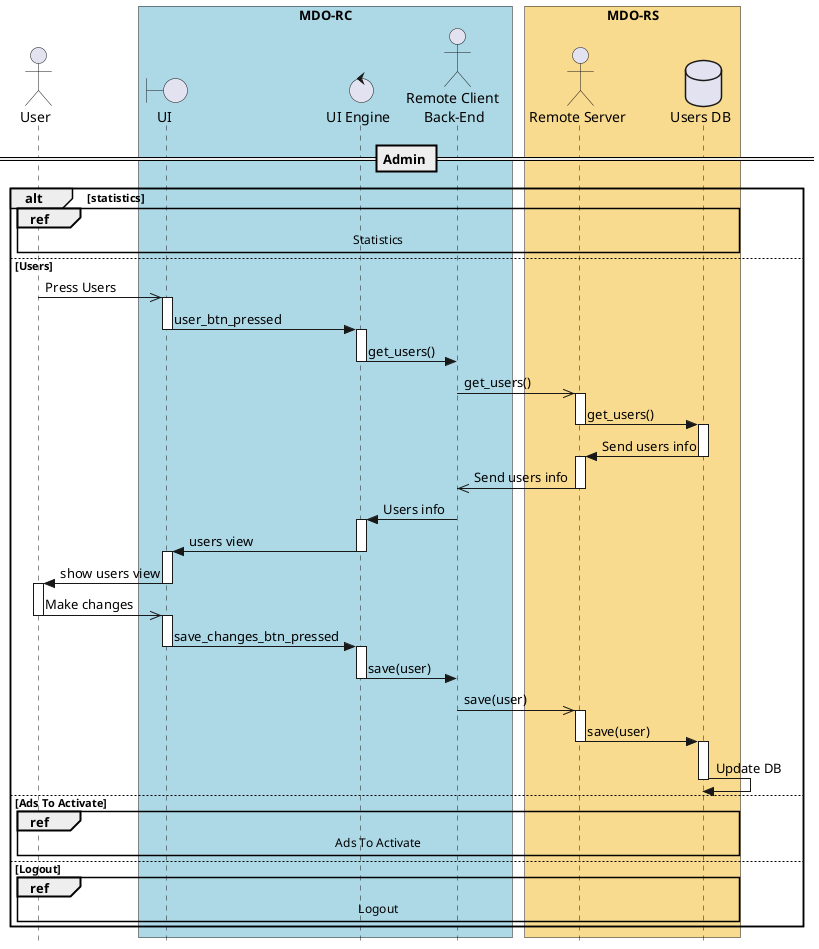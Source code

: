   @startuml
  ' ---------- SETUP ----------------
  ' strict uml style and hide footboxes
  skinparam style strictuml
  hide footbox
  ' for anchors and duration this may be required (uncomment)
  ' !pragma teoz true

  ' ---------- Declaring participants
  ' participant Participant as Foo
  
  actor User
  box "MDO-RC" #LightBlue
  boundary "UI" as UI
  control "UI Engine" as UIE
  actor "Remote Client \nBack-End" as RC
  endbox
  box "MDO-RS" #f9db8f
  actor "Remote Server" as RS
  database "Users DB" as UserDB
  endbox
  ' entity      Entity      as Foo4
  ' database    Database    as Foo5
  ' collections Collections as Foo6
  ' queue       Queue       as Foo7

  ' async message
  ' == Application start ==
  ' activate User
  ' User ->> UI: starts app 
  ' deactivate User
  ' activate UI
  ' UI -> User: Show Login view
  ' deactivate UI
''
  == Admin ==
  alt statistics
   ref over User, UI, UIE, RC, RS, UserDB : Statistics 
  else Users
   User ->> UI : Press Users
   deactivate User
   activate UI
   UI -> UIE : user_btn_pressed
   deactivate UI
   activate UIE
   UIE -> RC : get_users()
   deactivate UIE
   RC ->> RS : get_users()
   activate RS
   RS -> UserDB : get_users()
   deactivate RS
   activate UserDB
   UserDB -> RS : Send users info
   deactivate UserDB
   activate RS
   RS ->> RC : Send users info
   deactivate RS
   RC -> UIE : Users info
   activate UIE
   UIE -> UI : users view
   deactivate UIE
   activate UI
   UI -> User : show users view
   deactivate UI
   activate User
   User ->> UI : Make changes
   deactivate User
   activate UI
   UI -> UIE : save_changes_btn_pressed
   deactivate UI
   activate UIE
   UIE -> RC : save(user)
   deactivate UIE
   RC ->> RS : save(user)
   activate RS
   RS -> UserDB : save(user)
   deactivate RS
   activate UserDB
   UserDB -> UserDB : Update DB
   deactivate UserDB 
  else Ads To Activate
   ref over User, UI, UIE, RC, RS, UserDB : Ads To Activate
   'User ->> UI : Press Ads To Activate
   'deactivate User
   'activate UI
   'UI -> UIE : ads_to_act_btn_pressed
   'deactivate UI
   'activate UIE
   'UIE -> RC : get_ads()
   'deactivate UIE
   'RC ->> RS : get_ads()
   'activate RS
   'RS -> UserDB : get_ads()
   'deactivate RS
   'activate UserDB
   'UserDB -> RS : Send ads to activate info
   'deactivate UserDB
   'activate RS
   'RS ->> RC : Send ads to activate info
   'deactivate RS
   'RC -> UIE : Ads To Activate info
   'activate UIE
   'UIE -> UI : Ads To Activate view
   'deactivate UIE
   'activate UI
   'UI -> User : show Ads To Activate view
   'deactivate UI
   'activate User
   'deactivate User  
  else Logout
ref over User, UI, UIE, RC, RS, UserDB : Logout 
  end
''
  deactivate User
  activate UI
  deactivate UI
  activate UIE
@enduml
